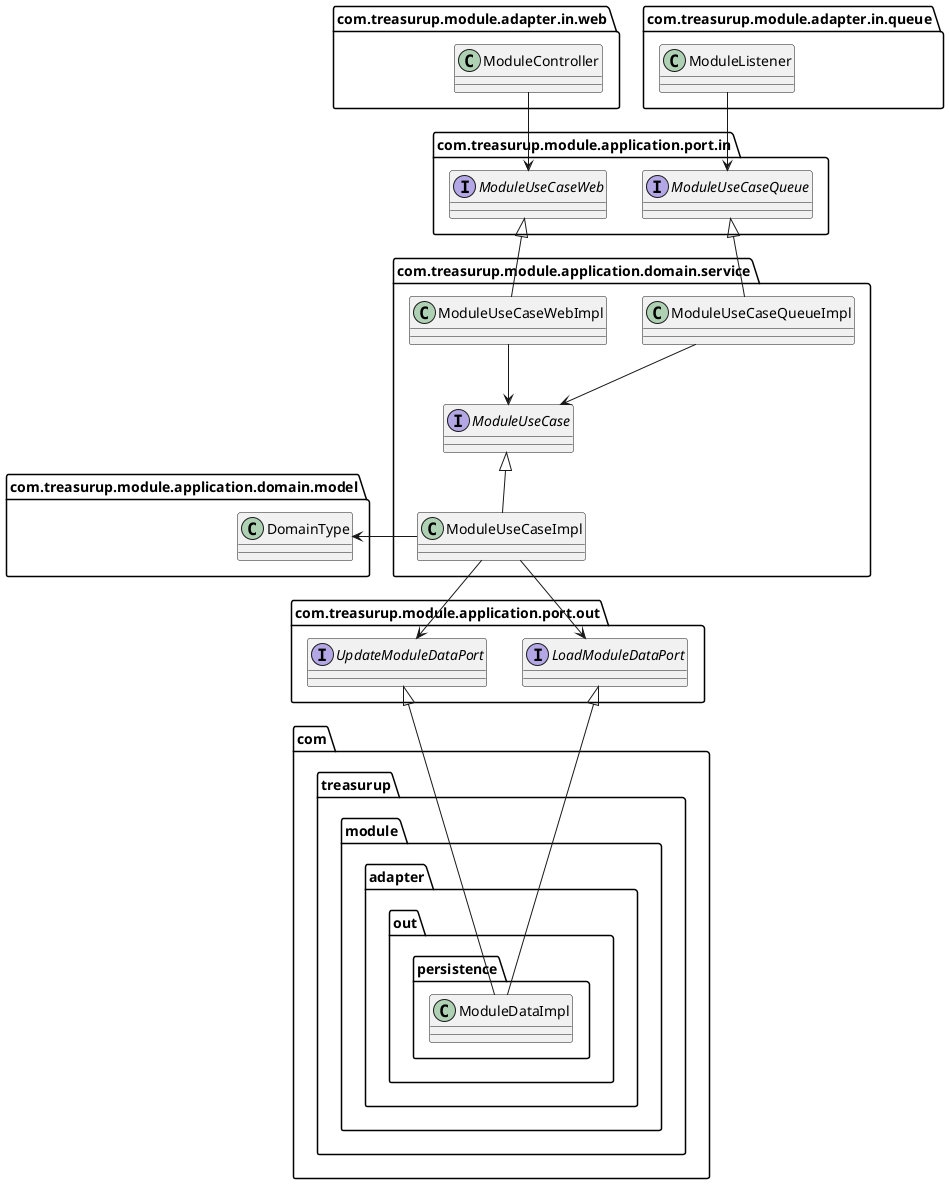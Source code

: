 @startuml "hexagon-org"

top to bottom direction

package "com.treasurup.module.adapter.in.web"  as "A" {
    class ModuleController
}

package "com.treasurup.module.adapter.in.queue" as "B" {
    class ModuleListener
}


package "com.treasurup.module.adapter.out.persistence" {
    class ModuleDataImpl
}


package "com.treasurup.module.application.domain.service" as "D" {
    class ModuleUseCaseWebImpl
    class ModuleUseCaseQueueImpl
    interface ModuleUseCase

    ModuleUseCaseWebImpl --> ModuleUseCase
    ModuleUseCaseQueueImpl --> ModuleUseCase

   ModuleUseCase <|-- ModuleUseCaseImpl
}

package "com.treasurup.module.application.domain.model" as "M" {
    class DomainType

    DomainType <- ModuleUseCaseImpl  
}

package "com.treasurup.module.application.port.in" as "PI" {
    interface ModuleUseCaseWeb
    interface ModuleUseCaseQueue

    ModuleController --> ModuleUseCaseWeb
    ModuleListener --> ModuleUseCaseQueue
    ModuleUseCaseWeb <|-- ModuleUseCaseWebImpl
    ModuleUseCaseQueue <|-- ModuleUseCaseQueueImpl
}

package "com.treasurup.module.application.port.out" as "PO" {
    interface LoadModuleDataPort
    interface UpdateModuleDataPort

    ModuleUseCaseImpl --> LoadModuleDataPort
    ModuleUseCaseImpl --> UpdateModuleDataPort
    LoadModuleDataPort <|-- ModuleDataImpl
    UpdateModuleDataPort <|-- ModuleDataImpl
}


@enduml